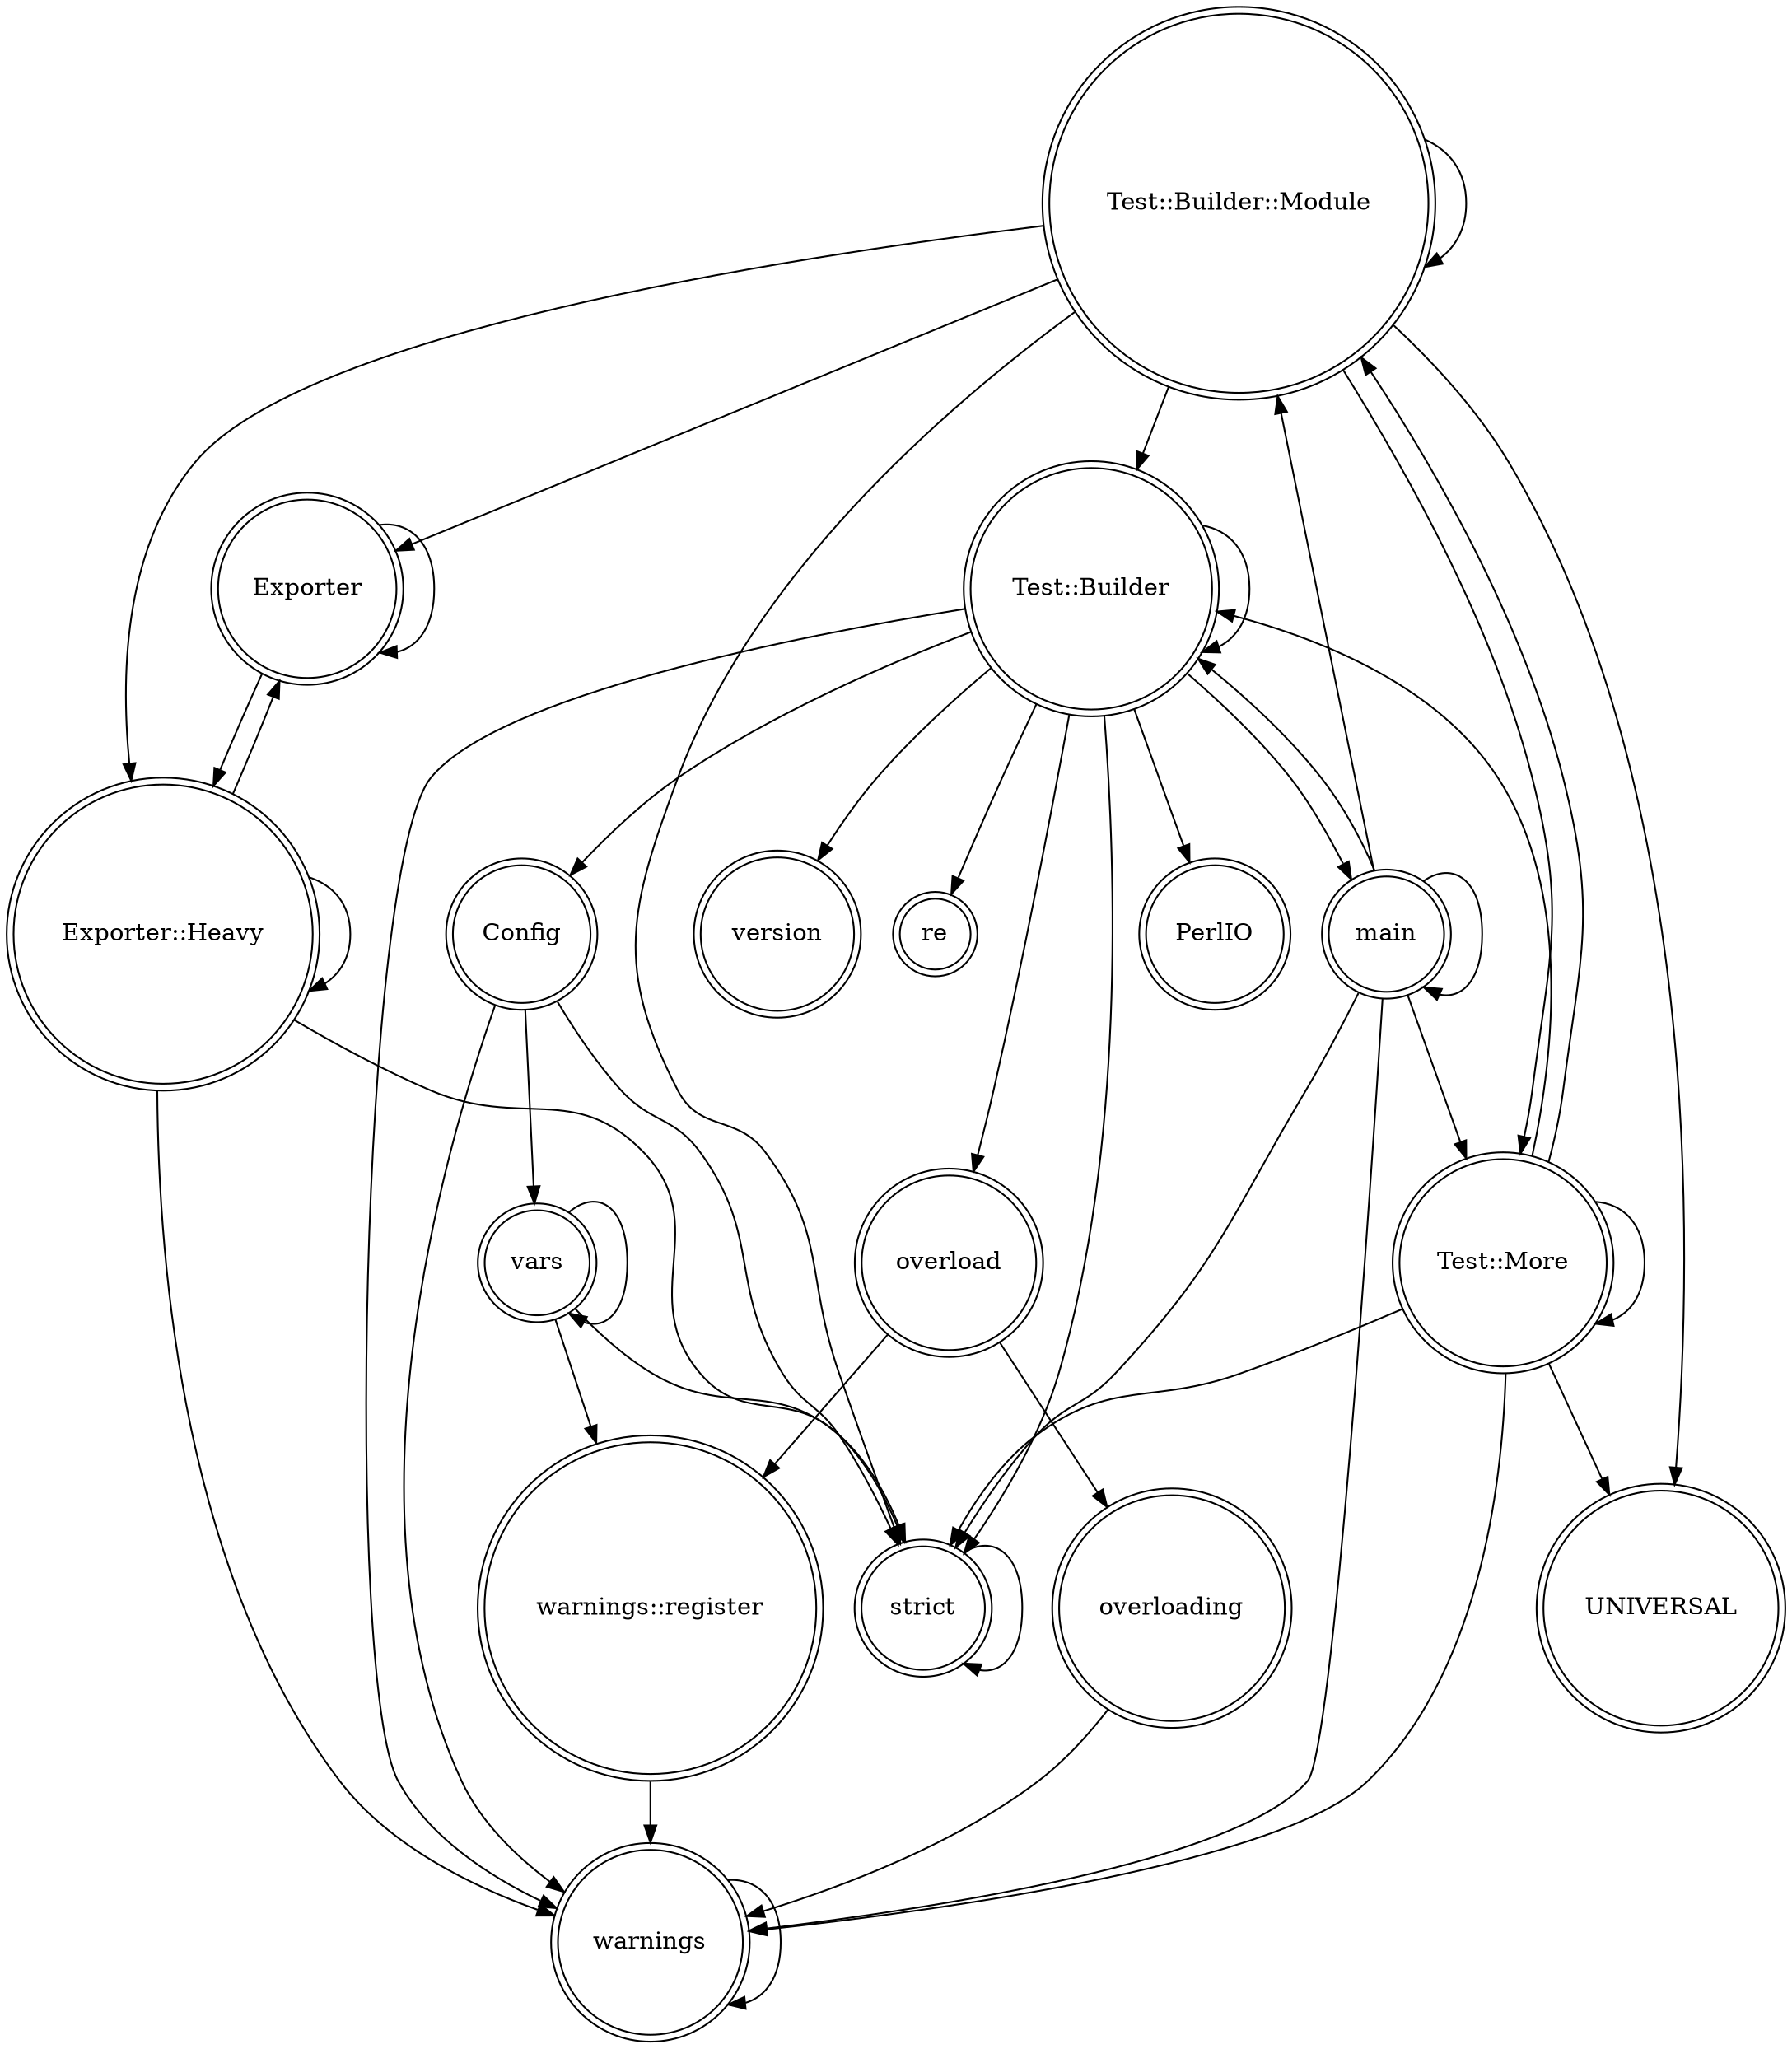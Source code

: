 digraph {
graph [overlap=false]
node [shape=doublecircle];
"Test::Builder::Module" -> "Exporter";
"overload" -> "warnings::register";
"Test::Builder" -> "re";
"Test::Builder::Module" -> "UNIVERSAL";
"warnings" -> "warnings";
"vars" -> "vars";
"Test::Builder::Module" -> "Exporter::Heavy";
"Test::Builder" -> "overload";
"overload" -> "overloading";
"Config" -> "warnings";
"Test::Builder::Module" -> "Test::More";
"main" -> "strict";
"strict" -> "strict";
"Test::More" -> "strict";
"Test::Builder" -> "main";
"Test::Builder" -> "strict";
"Test::More" -> "Test::Builder::Module";
"vars" -> "warnings::register";
"Test::Builder" -> "PerlIO";
"Test::More" -> "Test::More";
"Config" -> "vars";
"warnings::register" -> "warnings";
"Test::More" -> "UNIVERSAL";
"Exporter" -> "Exporter::Heavy";
"Test::Builder::Module" -> "Test::Builder::Module";
"main" -> "warnings";
"Test::Builder" -> "warnings";
"Test::Builder::Module" -> "Test::Builder";
"Exporter::Heavy" -> "warnings";
"overloading" -> "warnings";
"Config" -> "strict";
"Test::Builder" -> "Config";
"Test::More" -> "warnings";
"Exporter::Heavy" -> "Exporter";
"main" -> "Test::Builder::Module";
"Exporter::Heavy" -> "strict";
"Test::More" -> "Test::Builder";
"Exporter::Heavy" -> "Exporter::Heavy";
"main" -> "main";
"Exporter" -> "Exporter";
"Test::Builder::Module" -> "strict";
"main" -> "Test::Builder";
"Test::Builder" -> "version";
"vars" -> "strict";
"Test::Builder" -> "Test::Builder";
"main" -> "Test::More";
}
